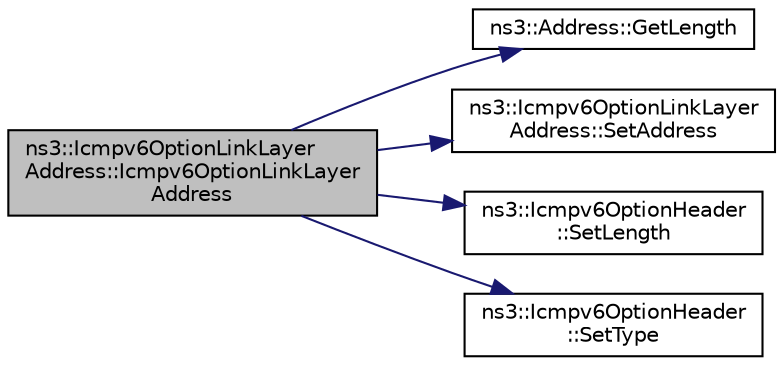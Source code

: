 digraph "ns3::Icmpv6OptionLinkLayerAddress::Icmpv6OptionLinkLayerAddress"
{
 // LATEX_PDF_SIZE
  edge [fontname="Helvetica",fontsize="10",labelfontname="Helvetica",labelfontsize="10"];
  node [fontname="Helvetica",fontsize="10",shape=record];
  rankdir="LR";
  Node1 [label="ns3::Icmpv6OptionLinkLayer\lAddress::Icmpv6OptionLinkLayer\lAddress",height=0.2,width=0.4,color="black", fillcolor="grey75", style="filled", fontcolor="black",tooltip="Constructor."];
  Node1 -> Node2 [color="midnightblue",fontsize="10",style="solid",fontname="Helvetica"];
  Node2 [label="ns3::Address::GetLength",height=0.2,width=0.4,color="black", fillcolor="white", style="filled",URL="$classns3_1_1_address.html#a000a18006ac4fbdca3d8aa79a65069e9",tooltip="Get the length of the underlying address."];
  Node1 -> Node3 [color="midnightblue",fontsize="10",style="solid",fontname="Helvetica"];
  Node3 [label="ns3::Icmpv6OptionLinkLayer\lAddress::SetAddress",height=0.2,width=0.4,color="black", fillcolor="white", style="filled",URL="$classns3_1_1_icmpv6_option_link_layer_address.html#af176c512ee8881832c5cf50105331f21",tooltip="Set the hardware address."];
  Node1 -> Node4 [color="midnightblue",fontsize="10",style="solid",fontname="Helvetica"];
  Node4 [label="ns3::Icmpv6OptionHeader\l::SetLength",height=0.2,width=0.4,color="black", fillcolor="white", style="filled",URL="$classns3_1_1_icmpv6_option_header.html#ae4a34624523bdfe2355e2ecefa022515",tooltip="Set the length of the option."];
  Node1 -> Node5 [color="midnightblue",fontsize="10",style="solid",fontname="Helvetica"];
  Node5 [label="ns3::Icmpv6OptionHeader\l::SetType",height=0.2,width=0.4,color="black", fillcolor="white", style="filled",URL="$classns3_1_1_icmpv6_option_header.html#a05189e19a5b625aeafd808962821a27c",tooltip="Set the type of the option."];
}

